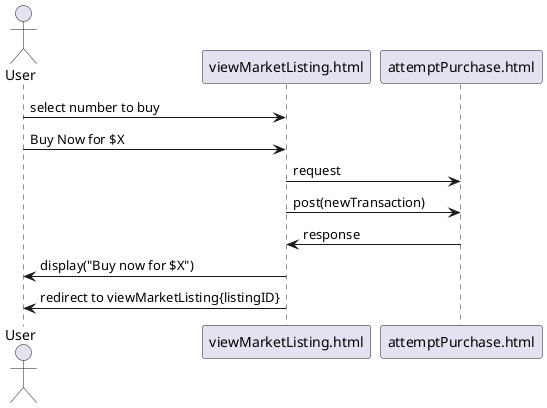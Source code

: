 @startuml

actor "User"
participant "viewMarketListing.html"
participant "attemptPurchase.html"

User -> viewMarketListing.html: select number to buy
User -> viewMarketListing.html: Buy Now for $X
viewMarketListing.html -> "attemptPurchase.html": request
viewMarketListing.html -> "attemptPurchase.html": post(newTransaction)
attemptPurchase.html -> viewMarketListing.html: response
viewMarketListing.html -> "User": display("Buy now for $X")
viewMarketListing.html -> "User": redirect to viewMarketListing{listingID}

@enduml
